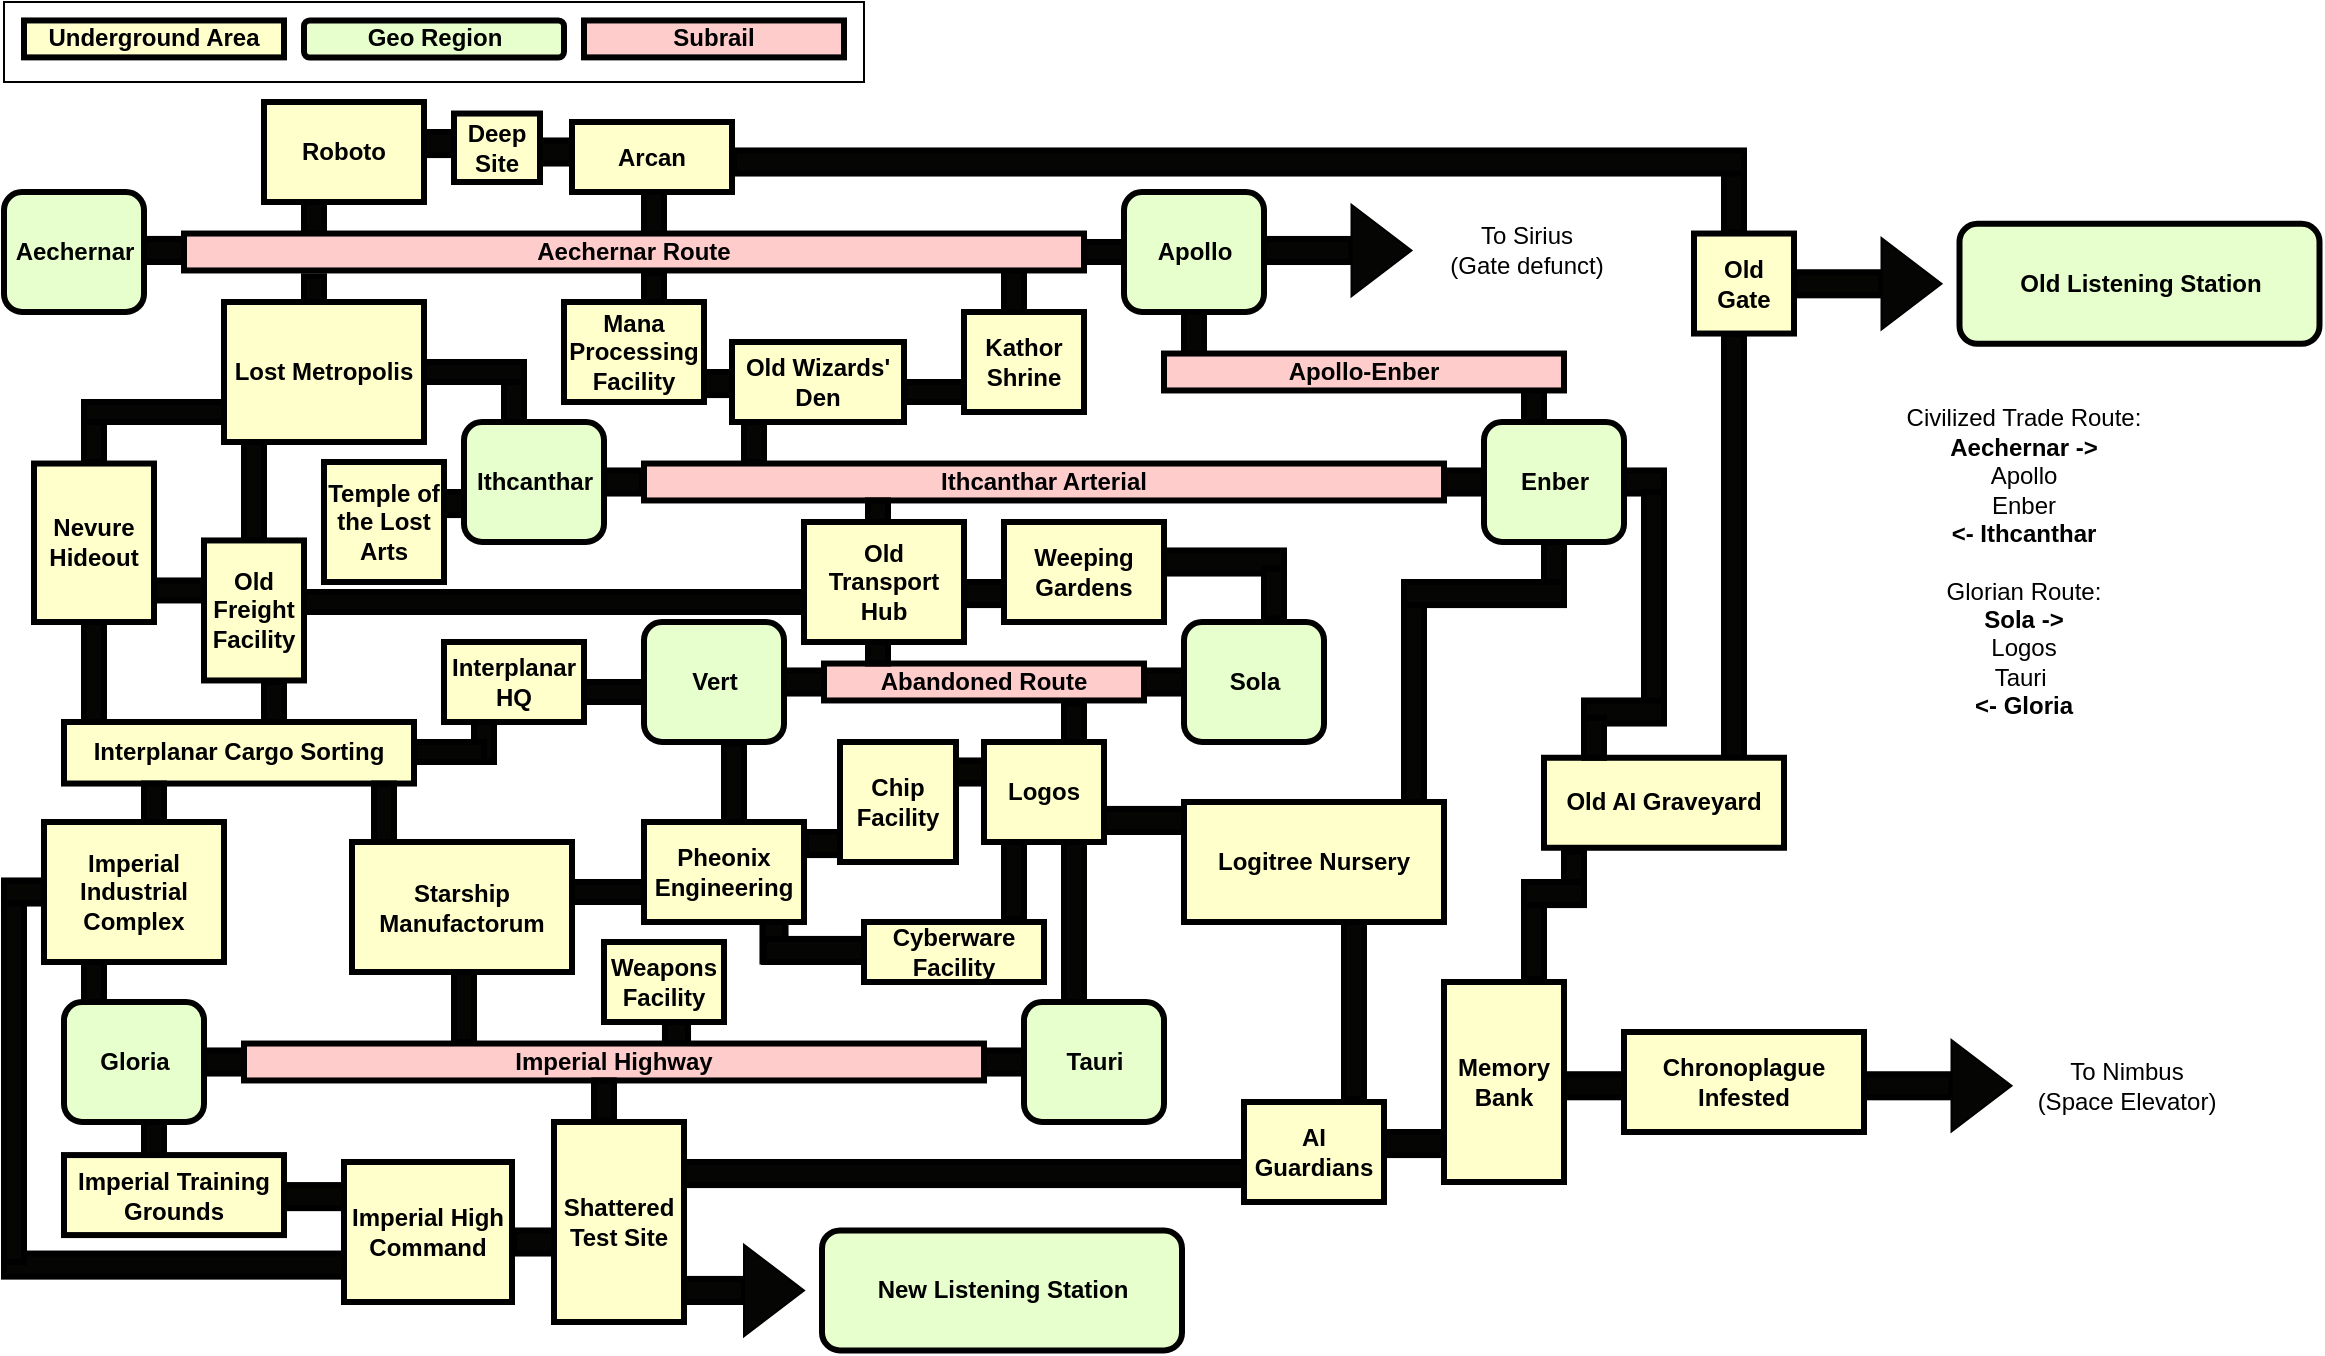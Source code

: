 <mxfile version="15.3.3" type="github" pages="3">
  <diagram name="Whole Map" id="c7558073-3199-34d8-9f00-42111426c3f3">
    <mxGraphModel dx="1796" dy="656" grid="1" gridSize="10" guides="1" tooltips="1" connect="1" arrows="1" fold="1" page="1" pageScale="1" pageWidth="826" pageHeight="1169" background="none" math="0" shadow="0">
      <root>
        <mxCell id="0" />
        <mxCell id="1" parent="0" />
        <mxCell id="i3sJD5P4p5NzvENN9ZNv-3" value="" style="whiteSpace=wrap;align=center;verticalAlign=middle;fontStyle=1;strokeWidth=3;fillColor=#050504;" vertex="1" parent="1">
          <mxGeometry x="236" y="265" width="19" height="11.54" as="geometry" />
        </mxCell>
        <mxCell id="PadTIyMqERsMDA0XlbBG-172" value="" style="whiteSpace=wrap;align=center;verticalAlign=middle;fontStyle=1;strokeWidth=3;fillColor=#050504;" vertex="1" parent="1">
          <mxGeometry x="150" y="360" width="10" height="20" as="geometry" />
        </mxCell>
        <mxCell id="PadTIyMqERsMDA0XlbBG-267" value="" style="whiteSpace=wrap;align=center;verticalAlign=middle;fontStyle=1;strokeWidth=3;fillColor=#050504;" vertex="1" parent="1">
          <mxGeometry x="90" y="579.23" width="10" height="20" as="geometry" />
        </mxCell>
        <mxCell id="PadTIyMqERsMDA0XlbBG-156" value="" style="whiteSpace=wrap;align=center;verticalAlign=middle;fontStyle=1;strokeWidth=3;fillColor=#050504;" vertex="1" parent="1">
          <mxGeometry x="340" y="155.67" width="10" height="15.77" as="geometry" />
        </mxCell>
        <mxCell id="PadTIyMqERsMDA0XlbBG-259" value="" style="whiteSpace=wrap;align=center;verticalAlign=middle;fontStyle=1;strokeWidth=3;fillColor=#050504;" vertex="1" parent="1">
          <mxGeometry x="264" y="89.23" width="40" height="11.54" as="geometry" />
        </mxCell>
        <mxCell id="PadTIyMqERsMDA0XlbBG-251" value="" style="whiteSpace=wrap;align=center;verticalAlign=middle;fontStyle=1;strokeWidth=3;fillColor=#050504;" vertex="1" parent="1">
          <mxGeometry x="230" y="85.0" width="19" height="11.54" as="geometry" />
        </mxCell>
        <mxCell id="PadTIyMqERsMDA0XlbBG-245" value="" style="whiteSpace=wrap;align=center;verticalAlign=middle;fontStyle=1;strokeWidth=3;fillColor=#050504;" vertex="1" parent="1">
          <mxGeometry x="880" y="185.77" width="10" height="214.23" as="geometry" />
        </mxCell>
        <mxCell id="PadTIyMqERsMDA0XlbBG-215" value="" style="whiteSpace=wrap;align=center;verticalAlign=middle;fontStyle=1;strokeWidth=3;fillColor=#050504;rotation=90;" vertex="1" parent="1">
          <mxGeometry x="346.25" y="528.46" width="20" height="11.54" as="geometry" />
        </mxCell>
        <mxCell id="PadTIyMqERsMDA0XlbBG-205" value="" style="whiteSpace=wrap;align=center;verticalAlign=middle;fontStyle=1;strokeWidth=3;fillColor=#050504;" vertex="1" parent="1">
          <mxGeometry x="550" y="370.77" width="10" height="20" as="geometry" />
        </mxCell>
        <mxCell id="PadTIyMqERsMDA0XlbBG-204" value="" style="whiteSpace=wrap;align=center;verticalAlign=middle;fontStyle=1;strokeWidth=3;fillColor=#050504;" vertex="1" parent="1">
          <mxGeometry x="369" y="205.0" width="19" height="11.54" as="geometry" />
        </mxCell>
        <mxCell id="PadTIyMqERsMDA0XlbBG-190" value="" style="whiteSpace=wrap;align=center;verticalAlign=middle;fontStyle=1;strokeWidth=3;fillColor=#050504;" vertex="1" parent="1">
          <mxGeometry x="340" y="600" width="320" height="11.54" as="geometry" />
        </mxCell>
        <mxCell id="PadTIyMqERsMDA0XlbBG-186" value="" style="whiteSpace=wrap;align=center;verticalAlign=middle;fontStyle=1;strokeWidth=3;fillColor=#050504;rotation=90;" vertex="1" parent="1">
          <mxGeometry x="395" y="484" width="20" height="11.54" as="geometry" />
        </mxCell>
        <mxCell id="PadTIyMqERsMDA0XlbBG-184" value="" style="whiteSpace=wrap;align=center;verticalAlign=middle;fontStyle=1;strokeWidth=3;fillColor=#050504;" vertex="1" parent="1">
          <mxGeometry x="421" y="435.0" width="20" height="11.54" as="geometry" />
        </mxCell>
        <mxCell id="PadTIyMqERsMDA0XlbBG-183" value="" style="whiteSpace=wrap;align=center;verticalAlign=middle;fontStyle=1;strokeWidth=3;fillColor=#050504;" vertex="1" parent="1">
          <mxGeometry x="300" y="460" width="69" height="10" as="geometry" />
        </mxCell>
        <mxCell id="PadTIyMqERsMDA0XlbBG-160" value="" style="whiteSpace=wrap;align=center;verticalAlign=middle;fontStyle=1;strokeWidth=3;fillColor=#050504;" vertex="1" parent="1">
          <mxGeometry x="520" y="154.23" width="10" height="25.77" as="geometry" />
        </mxCell>
        <mxCell id="PadTIyMqERsMDA0XlbBG-154" value="" style="whiteSpace=wrap;align=center;verticalAlign=middle;fontStyle=1;strokeWidth=3;fillColor=#050504;" vertex="1" parent="1">
          <mxGeometry x="60" y="220" width="70" height="10" as="geometry" />
        </mxCell>
        <mxCell id="PadTIyMqERsMDA0XlbBG-153" value="" style="whiteSpace=wrap;align=center;verticalAlign=middle;fontStyle=1;strokeWidth=3;fillColor=#050504;" vertex="1" parent="1">
          <mxGeometry x="90" y="138.46" width="20" height="11.54" as="geometry" />
        </mxCell>
        <mxCell id="PadTIyMqERsMDA0XlbBG-152" value="" style="whiteSpace=wrap;align=center;verticalAlign=middle;fontStyle=1;strokeWidth=3;fillColor=#050504;" vertex="1" parent="1">
          <mxGeometry x="340" y="112.69" width="10" height="25.77" as="geometry" />
        </mxCell>
        <mxCell id="PadTIyMqERsMDA0XlbBG-151" value="" style="whiteSpace=wrap;align=center;verticalAlign=middle;fontStyle=1;strokeWidth=3;fillColor=#050504;" vertex="1" parent="1">
          <mxGeometry x="170" y="120" width="10" height="15.77" as="geometry" />
        </mxCell>
        <mxCell id="PadTIyMqERsMDA0XlbBG-103" value="" style="group" vertex="1" connectable="0" parent="1">
          <mxGeometry x="20" y="20" width="430" height="40" as="geometry" />
        </mxCell>
        <mxCell id="PadTIyMqERsMDA0XlbBG-102" value="" style="rounded=0;whiteSpace=wrap;html=1;hachureGap=4;pointerEvents=0;strokeColor=default;" vertex="1" parent="PadTIyMqERsMDA0XlbBG-103">
          <mxGeometry width="430" height="40" as="geometry" />
        </mxCell>
        <mxCell id="PadTIyMqERsMDA0XlbBG-96" value="Underground Area" style="whiteSpace=wrap;align=center;verticalAlign=middle;fontStyle=1;strokeWidth=3;fillColor=#FFFFCC" vertex="1" parent="PadTIyMqERsMDA0XlbBG-103">
          <mxGeometry x="10" y="9.231" width="130" height="18.462" as="geometry" />
        </mxCell>
        <mxCell id="PadTIyMqERsMDA0XlbBG-97" value="Subrail" style="whiteSpace=wrap;align=center;verticalAlign=middle;size=0.231;fontStyle=1;strokeWidth=3;fillColor=#FFCCCC;strokeColor=default;" vertex="1" parent="PadTIyMqERsMDA0XlbBG-103">
          <mxGeometry x="290" y="9.231" width="130" height="18.462" as="geometry" />
        </mxCell>
        <mxCell id="PadTIyMqERsMDA0XlbBG-98" value="Geo Region" style="verticalAlign=middle;align=center;fontSize=12;fontFamily=Helvetica;html=1;rounded=1;fontStyle=1;strokeWidth=3;fillColor=#E6FFCC" vertex="1" parent="PadTIyMqERsMDA0XlbBG-103">
          <mxGeometry x="150" y="9.231" width="130" height="18.462" as="geometry" />
        </mxCell>
        <mxCell id="PadTIyMqERsMDA0XlbBG-104" value="Aechernar Route" style="whiteSpace=wrap;align=center;verticalAlign=middle;size=0.231;fontStyle=1;strokeWidth=3;fillColor=#FFCCCC;strokeColor=default;" vertex="1" parent="1">
          <mxGeometry x="110" y="135.77" width="450" height="18.46" as="geometry" />
        </mxCell>
        <mxCell id="PadTIyMqERsMDA0XlbBG-115" value="Aechernar" style="verticalAlign=middle;align=center;fontSize=12;fontFamily=Helvetica;html=1;rounded=1;fontStyle=1;strokeWidth=3;fillColor=#E6FFCC" vertex="1" parent="1">
          <mxGeometry x="20" y="115" width="70" height="60" as="geometry" />
        </mxCell>
        <mxCell id="PadTIyMqERsMDA0XlbBG-117" value="Roboto" style="whiteSpace=wrap;align=center;verticalAlign=middle;fontStyle=1;strokeWidth=3;fillColor=#FFFFCC" vertex="1" parent="1">
          <mxGeometry x="150" y="70" width="80" height="50" as="geometry" />
        </mxCell>
        <mxCell id="PadTIyMqERsMDA0XlbBG-118" value="Ithcanthar Arterial" style="whiteSpace=wrap;align=center;verticalAlign=middle;size=0.231;fontStyle=1;strokeWidth=3;fillColor=#FFCCCC;strokeColor=default;" vertex="1" parent="1">
          <mxGeometry x="340" y="250.77" width="400" height="18.46" as="geometry" />
        </mxCell>
        <mxCell id="PadTIyMqERsMDA0XlbBG-119" value="Imperial Highway" style="whiteSpace=wrap;align=center;verticalAlign=middle;size=0.231;fontStyle=1;strokeWidth=3;fillColor=#FFCCCC;strokeColor=default;" vertex="1" parent="1">
          <mxGeometry x="140" y="540.77" width="370" height="18.46" as="geometry" />
        </mxCell>
        <mxCell id="PadTIyMqERsMDA0XlbBG-120" value="Abandoned Route" style="whiteSpace=wrap;align=center;verticalAlign=middle;size=0.231;fontStyle=1;strokeWidth=3;fillColor=#FFCCCC;strokeColor=default;" vertex="1" parent="1">
          <mxGeometry x="430" y="350.77" width="160" height="18.46" as="geometry" />
        </mxCell>
        <mxCell id="PadTIyMqERsMDA0XlbBG-121" value="Ithcanthar" style="verticalAlign=middle;align=center;fontSize=12;fontFamily=Helvetica;html=1;rounded=1;fontStyle=1;strokeWidth=3;fillColor=#E6FFCC" vertex="1" parent="1">
          <mxGeometry x="250" y="230" width="70" height="60" as="geometry" />
        </mxCell>
        <mxCell id="PadTIyMqERsMDA0XlbBG-122" value="Apollo" style="verticalAlign=middle;align=center;fontSize=12;fontFamily=Helvetica;html=1;rounded=1;fontStyle=1;strokeWidth=3;fillColor=#E6FFCC" vertex="1" parent="1">
          <mxGeometry x="580" y="115" width="70" height="60" as="geometry" />
        </mxCell>
        <mxCell id="PadTIyMqERsMDA0XlbBG-123" value="Enber" style="verticalAlign=middle;align=center;fontSize=12;fontFamily=Helvetica;html=1;rounded=1;fontStyle=1;strokeWidth=3;fillColor=#E6FFCC" vertex="1" parent="1">
          <mxGeometry x="760" y="230" width="70" height="60" as="geometry" />
        </mxCell>
        <mxCell id="PadTIyMqERsMDA0XlbBG-124" value="Sola" style="verticalAlign=middle;align=center;fontSize=12;fontFamily=Helvetica;html=1;rounded=1;fontStyle=1;strokeWidth=3;fillColor=#E6FFCC" vertex="1" parent="1">
          <mxGeometry x="610" y="330" width="70" height="60" as="geometry" />
        </mxCell>
        <mxCell id="PadTIyMqERsMDA0XlbBG-125" value="Vert" style="verticalAlign=middle;align=center;fontSize=12;fontFamily=Helvetica;html=1;rounded=1;fontStyle=1;strokeWidth=3;fillColor=#E6FFCC" vertex="1" parent="1">
          <mxGeometry x="340" y="330" width="70" height="60" as="geometry" />
        </mxCell>
        <mxCell id="PadTIyMqERsMDA0XlbBG-126" value="Tauri" style="verticalAlign=middle;align=center;fontSize=12;fontFamily=Helvetica;html=1;rounded=1;fontStyle=1;strokeWidth=3;fillColor=#E6FFCC" vertex="1" parent="1">
          <mxGeometry x="530" y="520" width="70" height="60" as="geometry" />
        </mxCell>
        <mxCell id="PadTIyMqERsMDA0XlbBG-127" value="Gloria" style="verticalAlign=middle;align=center;fontSize=12;fontFamily=Helvetica;html=1;rounded=1;fontStyle=1;strokeWidth=3;fillColor=#E6FFCC" vertex="1" parent="1">
          <mxGeometry x="50" y="520" width="70" height="60" as="geometry" />
        </mxCell>
        <mxCell id="PadTIyMqERsMDA0XlbBG-128" value="Lost Metropolis" style="whiteSpace=wrap;align=center;verticalAlign=middle;fontStyle=1;strokeWidth=3;fillColor=#FFFFCC" vertex="1" parent="1">
          <mxGeometry x="130" y="170" width="100" height="70" as="geometry" />
        </mxCell>
        <mxCell id="PadTIyMqERsMDA0XlbBG-130" value="Interplanar Cargo Sorting" style="whiteSpace=wrap;align=center;verticalAlign=middle;fontStyle=1;strokeWidth=3;fillColor=#FFFFCC" vertex="1" parent="1">
          <mxGeometry x="50" y="380" width="175" height="30.77" as="geometry" />
        </mxCell>
        <mxCell id="PadTIyMqERsMDA0XlbBG-131" value="Imperial Industrial Complex" style="whiteSpace=wrap;align=center;verticalAlign=middle;fontStyle=1;strokeWidth=3;fillColor=#FFFFCC" vertex="1" parent="1">
          <mxGeometry x="40" y="430" width="90" height="70" as="geometry" />
        </mxCell>
        <mxCell id="PadTIyMqERsMDA0XlbBG-132" value="Interplanar HQ" style="whiteSpace=wrap;align=center;verticalAlign=middle;fontStyle=1;strokeWidth=3;fillColor=#FFFFCC" vertex="1" parent="1">
          <mxGeometry x="240" y="340" width="70" height="40" as="geometry" />
        </mxCell>
        <mxCell id="PadTIyMqERsMDA0XlbBG-134" value="Mana Processing&#xa;Facility" style="whiteSpace=wrap;align=center;verticalAlign=middle;fontStyle=1;strokeWidth=3;fillColor=#FFFFCC" vertex="1" parent="1">
          <mxGeometry x="300" y="170" width="70" height="50" as="geometry" />
        </mxCell>
        <mxCell id="PadTIyMqERsMDA0XlbBG-135" value="Old Wizards&#39; Den" style="whiteSpace=wrap;align=center;verticalAlign=middle;fontStyle=1;strokeWidth=3;fillColor=#FFFFCC" vertex="1" parent="1">
          <mxGeometry x="384" y="190" width="86" height="40" as="geometry" />
        </mxCell>
        <mxCell id="PadTIyMqERsMDA0XlbBG-136" value="Kathor Shrine" style="whiteSpace=wrap;align=center;verticalAlign=middle;fontStyle=1;strokeWidth=3;fillColor=#FFFFCC" vertex="1" parent="1">
          <mxGeometry x="500" y="175" width="60" height="50" as="geometry" />
        </mxCell>
        <mxCell id="PadTIyMqERsMDA0XlbBG-137" value="Arcan" style="whiteSpace=wrap;align=center;verticalAlign=middle;fontStyle=1;strokeWidth=3;fillColor=#FFFFCC" vertex="1" parent="1">
          <mxGeometry x="304" y="80" width="80" height="35" as="geometry" />
        </mxCell>
        <mxCell id="PadTIyMqERsMDA0XlbBG-139" value="Logitree Nursery" style="whiteSpace=wrap;align=center;verticalAlign=middle;fontStyle=1;strokeWidth=3;fillColor=#FFFFCC" vertex="1" parent="1">
          <mxGeometry x="610" y="420" width="130" height="60" as="geometry" />
        </mxCell>
        <mxCell id="PadTIyMqERsMDA0XlbBG-141" value="Pheonix Engineering" style="whiteSpace=wrap;align=center;verticalAlign=middle;fontStyle=1;strokeWidth=3;fillColor=#FFFFCC" vertex="1" parent="1">
          <mxGeometry x="340" y="430" width="80" height="50" as="geometry" />
        </mxCell>
        <mxCell id="PadTIyMqERsMDA0XlbBG-142" value="Cyberware Facility" style="whiteSpace=wrap;align=center;verticalAlign=middle;fontStyle=1;strokeWidth=3;fillColor=#FFFFCC" vertex="1" parent="1">
          <mxGeometry x="450" y="480" width="90" height="30" as="geometry" />
        </mxCell>
        <mxCell id="PadTIyMqERsMDA0XlbBG-143" value="Starship Manufactorum" style="whiteSpace=wrap;align=center;verticalAlign=middle;fontStyle=1;strokeWidth=3;fillColor=#FFFFCC" vertex="1" parent="1">
          <mxGeometry x="194" y="440" width="110" height="65" as="geometry" />
        </mxCell>
        <mxCell id="PadTIyMqERsMDA0XlbBG-146" value="AI Guardians" style="whiteSpace=wrap;align=center;verticalAlign=middle;fontStyle=1;strokeWidth=3;fillColor=#FFFFCC" vertex="1" parent="1">
          <mxGeometry x="640" y="570" width="70" height="50" as="geometry" />
        </mxCell>
        <mxCell id="PadTIyMqERsMDA0XlbBG-155" value="" style="whiteSpace=wrap;align=center;verticalAlign=middle;fontStyle=1;strokeWidth=3;fillColor=#050504;" vertex="1" parent="1">
          <mxGeometry x="560" y="140" width="20" height="10" as="geometry" />
        </mxCell>
        <mxCell id="PadTIyMqERsMDA0XlbBG-158" value="" style="whiteSpace=wrap;align=center;verticalAlign=middle;fontStyle=1;strokeWidth=3;fillColor=#050504;" vertex="1" parent="1">
          <mxGeometry x="390" y="230" width="10" height="20" as="geometry" />
        </mxCell>
        <mxCell id="PadTIyMqERsMDA0XlbBG-159" value="" style="whiteSpace=wrap;align=center;verticalAlign=middle;fontStyle=1;strokeWidth=3;fillColor=#050504;" vertex="1" parent="1">
          <mxGeometry x="470" y="210" width="30" height="10" as="geometry" />
        </mxCell>
        <mxCell id="PadTIyMqERsMDA0XlbBG-161" value="" style="whiteSpace=wrap;align=center;verticalAlign=middle;fontStyle=1;strokeWidth=3;fillColor=#050504;" vertex="1" parent="1">
          <mxGeometry x="320" y="254.23" width="19" height="11.54" as="geometry" />
        </mxCell>
        <mxCell id="PadTIyMqERsMDA0XlbBG-162" value="" style="whiteSpace=wrap;align=center;verticalAlign=middle;fontStyle=1;strokeWidth=3;fillColor=#050504;" vertex="1" parent="1">
          <mxGeometry x="580" y="294.23" width="80" height="11.54" as="geometry" />
        </mxCell>
        <mxCell id="PadTIyMqERsMDA0XlbBG-163" value="" style="whiteSpace=wrap;align=center;verticalAlign=middle;fontStyle=1;strokeWidth=3;fillColor=#050504;" vertex="1" parent="1">
          <mxGeometry x="740" y="254.23" width="20" height="11.54" as="geometry" />
        </mxCell>
        <mxCell id="PadTIyMqERsMDA0XlbBG-164" value="" style="whiteSpace=wrap;align=center;verticalAlign=middle;fontStyle=1;strokeWidth=3;fillColor=#050504;" vertex="1" parent="1">
          <mxGeometry x="410" y="354.23" width="20" height="11.54" as="geometry" />
        </mxCell>
        <mxCell id="PadTIyMqERsMDA0XlbBG-165" value="" style="whiteSpace=wrap;align=center;verticalAlign=middle;fontStyle=1;strokeWidth=3;fillColor=#050504;" vertex="1" parent="1">
          <mxGeometry x="510" y="544.23" width="20" height="11.54" as="geometry" />
        </mxCell>
        <mxCell id="PadTIyMqERsMDA0XlbBG-166" value="" style="whiteSpace=wrap;align=center;verticalAlign=middle;fontStyle=1;strokeWidth=3;fillColor=#050504;" vertex="1" parent="1">
          <mxGeometry x="120" y="544.23" width="20" height="11.54" as="geometry" />
        </mxCell>
        <mxCell id="PadTIyMqERsMDA0XlbBG-167" value="" style="whiteSpace=wrap;align=center;verticalAlign=middle;fontStyle=1;strokeWidth=3;fillColor=#050504;" vertex="1" parent="1">
          <mxGeometry x="60" y="230" width="10" height="20" as="geometry" />
        </mxCell>
        <mxCell id="PadTIyMqERsMDA0XlbBG-168" value="" style="whiteSpace=wrap;align=center;verticalAlign=middle;fontStyle=1;strokeWidth=3;fillColor=#050504;" vertex="1" parent="1">
          <mxGeometry x="140" y="240" width="10" height="70" as="geometry" />
        </mxCell>
        <mxCell id="PadTIyMqERsMDA0XlbBG-169" value="" style="whiteSpace=wrap;align=center;verticalAlign=middle;fontStyle=1;strokeWidth=3;fillColor=#050504;" vertex="1" parent="1">
          <mxGeometry x="230" y="200" width="50" height="10" as="geometry" />
        </mxCell>
        <mxCell id="PadTIyMqERsMDA0XlbBG-170" value="" style="whiteSpace=wrap;align=center;verticalAlign=middle;fontStyle=1;strokeWidth=3;fillColor=#050504;" vertex="1" parent="1">
          <mxGeometry x="170" y="157.12" width="10" height="12.88" as="geometry" />
        </mxCell>
        <mxCell id="PadTIyMqERsMDA0XlbBG-171" value="" style="whiteSpace=wrap;align=center;verticalAlign=middle;fontStyle=1;strokeWidth=3;fillColor=#050504;" vertex="1" parent="1">
          <mxGeometry x="270" y="210" width="10" height="20" as="geometry" />
        </mxCell>
        <mxCell id="PadTIyMqERsMDA0XlbBG-173" value="" style="whiteSpace=wrap;align=center;verticalAlign=middle;fontStyle=1;strokeWidth=3;fillColor=#050504;" vertex="1" parent="1">
          <mxGeometry x="310" y="360" width="30" height="10" as="geometry" />
        </mxCell>
        <mxCell id="PadTIyMqERsMDA0XlbBG-174" value="" style="whiteSpace=wrap;align=center;verticalAlign=middle;fontStyle=1;strokeWidth=3;fillColor=#050504;" vertex="1" parent="1">
          <mxGeometry x="255" y="380" width="10" height="20" as="geometry" />
        </mxCell>
        <mxCell id="PadTIyMqERsMDA0XlbBG-175" value="" style="whiteSpace=wrap;align=center;verticalAlign=middle;fontStyle=1;strokeWidth=3;fillColor=#050504;" vertex="1" parent="1">
          <mxGeometry x="225" y="390" width="35" height="10" as="geometry" />
        </mxCell>
        <mxCell id="PadTIyMqERsMDA0XlbBG-176" value="" style="whiteSpace=wrap;align=center;verticalAlign=middle;fontStyle=1;strokeWidth=3;fillColor=#050504;" vertex="1" parent="1">
          <mxGeometry x="60" y="330" width="10" height="50" as="geometry" />
        </mxCell>
        <mxCell id="PadTIyMqERsMDA0XlbBG-177" value="" style="whiteSpace=wrap;align=center;verticalAlign=middle;fontStyle=1;strokeWidth=3;fillColor=#050504;" vertex="1" parent="1">
          <mxGeometry x="90" y="410.77" width="10" height="19.23" as="geometry" />
        </mxCell>
        <mxCell id="PadTIyMqERsMDA0XlbBG-178" value="" style="whiteSpace=wrap;align=center;verticalAlign=middle;fontStyle=1;strokeWidth=3;fillColor=#050504;" vertex="1" parent="1">
          <mxGeometry x="60" y="500" width="10" height="20" as="geometry" />
        </mxCell>
        <mxCell id="PadTIyMqERsMDA0XlbBG-179" value="" style="whiteSpace=wrap;align=center;verticalAlign=middle;fontStyle=1;strokeWidth=3;fillColor=#050504;" vertex="1" parent="1">
          <mxGeometry x="205" y="410.77" width="10" height="29.23" as="geometry" />
        </mxCell>
        <mxCell id="PadTIyMqERsMDA0XlbBG-180" value="" style="whiteSpace=wrap;align=center;verticalAlign=middle;fontStyle=1;strokeWidth=3;fillColor=#050504;" vertex="1" parent="1">
          <mxGeometry x="245" y="505" width="10" height="35" as="geometry" />
        </mxCell>
        <mxCell id="PadTIyMqERsMDA0XlbBG-181" value="" style="whiteSpace=wrap;align=center;verticalAlign=middle;fontStyle=1;strokeWidth=3;fillColor=#050504;" vertex="1" parent="1">
          <mxGeometry x="315" y="559.23" width="10" height="20" as="geometry" />
        </mxCell>
        <mxCell id="PadTIyMqERsMDA0XlbBG-182" value="" style="whiteSpace=wrap;align=center;verticalAlign=middle;fontStyle=1;strokeWidth=3;fillColor=#050504;" vertex="1" parent="1">
          <mxGeometry x="380" y="390.77" width="10" height="39.23" as="geometry" />
        </mxCell>
        <mxCell id="PadTIyMqERsMDA0XlbBG-185" value="" style="whiteSpace=wrap;align=center;verticalAlign=middle;fontStyle=1;strokeWidth=3;fillColor=#050504;" vertex="1" parent="1">
          <mxGeometry x="400" y="488.46" width="50" height="11.54" as="geometry" />
        </mxCell>
        <mxCell id="PadTIyMqERsMDA0XlbBG-187" value="" style="whiteSpace=wrap;align=center;verticalAlign=middle;fontStyle=1;strokeWidth=3;fillColor=#050504;" vertex="1" parent="1">
          <mxGeometry x="570" y="423.46" width="40" height="11.54" as="geometry" />
        </mxCell>
        <mxCell id="PadTIyMqERsMDA0XlbBG-189" value="" style="whiteSpace=wrap;align=center;verticalAlign=middle;fontStyle=1;strokeWidth=3;fillColor=#050504;" vertex="1" parent="1">
          <mxGeometry x="275" y="634.23" width="20" height="11.54" as="geometry" />
        </mxCell>
        <mxCell id="PadTIyMqERsMDA0XlbBG-191" value="" style="whiteSpace=wrap;align=center;verticalAlign=middle;fontStyle=1;strokeWidth=3;fillColor=#050504;" vertex="1" parent="1">
          <mxGeometry x="550" y="440" width="10" height="80" as="geometry" />
        </mxCell>
        <mxCell id="PadTIyMqERsMDA0XlbBG-192" value="" style="whiteSpace=wrap;align=center;verticalAlign=middle;fontStyle=1;strokeWidth=3;fillColor=#050504;" vertex="1" parent="1">
          <mxGeometry x="690" y="480" width="10" height="88.46" as="geometry" />
        </mxCell>
        <mxCell id="PadTIyMqERsMDA0XlbBG-193" value="" style="whiteSpace=wrap;align=center;verticalAlign=middle;fontStyle=1;strokeWidth=3;fillColor=#050504;" vertex="1" parent="1">
          <mxGeometry x="720" y="310" width="10" height="110" as="geometry" />
        </mxCell>
        <mxCell id="PadTIyMqERsMDA0XlbBG-194" value="" style="whiteSpace=wrap;align=center;verticalAlign=middle;fontStyle=1;strokeWidth=3;fillColor=#050504;" vertex="1" parent="1">
          <mxGeometry x="720" y="310" width="80" height="11.54" as="geometry" />
        </mxCell>
        <mxCell id="PadTIyMqERsMDA0XlbBG-195" value="" style="whiteSpace=wrap;align=center;verticalAlign=middle;fontStyle=1;strokeWidth=3;fillColor=#050504;" vertex="1" parent="1">
          <mxGeometry x="452" y="269.23" width="10" height="20" as="geometry" />
        </mxCell>
        <mxCell id="PadTIyMqERsMDA0XlbBG-196" value="" style="whiteSpace=wrap;align=center;verticalAlign=middle;fontStyle=1;strokeWidth=3;fillColor=#050504;" vertex="1" parent="1">
          <mxGeometry x="452" y="330.77" width="10" height="20" as="geometry" />
        </mxCell>
        <mxCell id="PadTIyMqERsMDA0XlbBG-197" value="" style="whiteSpace=wrap;align=center;verticalAlign=middle;fontStyle=1;strokeWidth=3;fillColor=#050504;" vertex="1" parent="1">
          <mxGeometry x="790" y="290" width="10" height="20" as="geometry" />
        </mxCell>
        <mxCell id="PadTIyMqERsMDA0XlbBG-198" value="" style="whiteSpace=wrap;align=center;verticalAlign=middle;fontStyle=1;strokeWidth=3;fillColor=#050504;" vertex="1" parent="1">
          <mxGeometry x="610" y="175" width="10" height="25" as="geometry" />
        </mxCell>
        <mxCell id="PadTIyMqERsMDA0XlbBG-199" value="" style="whiteSpace=wrap;align=center;verticalAlign=middle;fontStyle=1;strokeWidth=3;fillColor=#050504;" vertex="1" parent="1">
          <mxGeometry x="780" y="210" width="10" height="20" as="geometry" />
        </mxCell>
        <mxCell id="PadTIyMqERsMDA0XlbBG-200" value="" style="whiteSpace=wrap;align=center;verticalAlign=middle;fontStyle=1;strokeWidth=3;fillColor=#050504;" vertex="1" parent="1">
          <mxGeometry x="610" y="198.46" width="180" height="11.54" as="geometry" />
        </mxCell>
        <mxCell id="PadTIyMqERsMDA0XlbBG-201" value="" style="whiteSpace=wrap;align=center;verticalAlign=middle;fontStyle=1;strokeWidth=3;fillColor=#050504;" vertex="1" parent="1">
          <mxGeometry x="20" y="645.77" width="204" height="11.54" as="geometry" />
        </mxCell>
        <mxCell id="PadTIyMqERsMDA0XlbBG-202" value="" style="whiteSpace=wrap;align=center;verticalAlign=middle;fontStyle=1;strokeWidth=3;fillColor=#050504;" vertex="1" parent="1">
          <mxGeometry x="20" y="460" width="10" height="190" as="geometry" />
        </mxCell>
        <mxCell id="PadTIyMqERsMDA0XlbBG-203" value="" style="whiteSpace=wrap;align=center;verticalAlign=middle;fontStyle=1;strokeWidth=3;fillColor=#050504;" vertex="1" parent="1">
          <mxGeometry x="20" y="459.23" width="20" height="11.54" as="geometry" />
        </mxCell>
        <mxCell id="PadTIyMqERsMDA0XlbBG-206" value="" style="whiteSpace=wrap;align=center;verticalAlign=middle;fontStyle=1;strokeWidth=3;fillColor=#050504;" vertex="1" parent="1">
          <mxGeometry x="472" y="399.23" width="48" height="11.54" as="geometry" />
        </mxCell>
        <mxCell id="PadTIyMqERsMDA0XlbBG-209" value="" style="whiteSpace=wrap;align=center;verticalAlign=middle;fontStyle=1;strokeWidth=3;fillColor=#050504;" vertex="1" parent="1">
          <mxGeometry x="170" y="315" width="258" height="10" as="geometry" />
        </mxCell>
        <mxCell id="PadTIyMqERsMDA0XlbBG-210" value="Weeping Gardens" style="whiteSpace=wrap;align=center;verticalAlign=middle;fontStyle=1;strokeWidth=3;fillColor=#FFFFCC" vertex="1" parent="1">
          <mxGeometry x="520" y="280" width="80" height="50" as="geometry" />
        </mxCell>
        <mxCell id="PadTIyMqERsMDA0XlbBG-211" value="" style="whiteSpace=wrap;align=center;verticalAlign=middle;fontStyle=1;strokeWidth=3;fillColor=#050504;" vertex="1" parent="1">
          <mxGeometry x="590" y="354.23" width="20" height="11.54" as="geometry" />
        </mxCell>
        <mxCell id="PadTIyMqERsMDA0XlbBG-212" value="" style="whiteSpace=wrap;align=center;verticalAlign=middle;fontStyle=1;strokeWidth=3;fillColor=#050504;" vertex="1" parent="1">
          <mxGeometry x="480" y="310" width="40" height="11.54" as="geometry" />
        </mxCell>
        <mxCell id="PadTIyMqERsMDA0XlbBG-213" value="" style="whiteSpace=wrap;align=center;verticalAlign=middle;fontStyle=1;strokeWidth=3;fillColor=#050504;" vertex="1" parent="1">
          <mxGeometry x="650" y="303.27" width="10" height="25" as="geometry" />
        </mxCell>
        <mxCell id="PadTIyMqERsMDA0XlbBG-214" value="Weapons Facility" style="whiteSpace=wrap;align=center;verticalAlign=middle;fontStyle=1;strokeWidth=3;fillColor=#FFFFCC" vertex="1" parent="1">
          <mxGeometry x="320" y="490" width="60" height="40" as="geometry" />
        </mxCell>
        <mxCell id="PadTIyMqERsMDA0XlbBG-222" value="" style="group" vertex="1" connectable="0" parent="1">
          <mxGeometry x="346.25" y="641.34" width="262.75" height="52.89" as="geometry" />
        </mxCell>
        <mxCell id="PadTIyMqERsMDA0XlbBG-217" value="" style="whiteSpace=wrap;align=center;verticalAlign=middle;fontStyle=1;strokeWidth=3;fillColor=#050504;" vertex="1" parent="PadTIyMqERsMDA0XlbBG-222">
          <mxGeometry y="17.12" width="43.75" height="11.54" as="geometry" />
        </mxCell>
        <mxCell id="PadTIyMqERsMDA0XlbBG-218" value="" style="triangle;whiteSpace=wrap;html=1;hachureGap=4;pointerEvents=0;strokeColor=default;fillColor=#050504;" vertex="1" parent="PadTIyMqERsMDA0XlbBG-222">
          <mxGeometry x="43.75" width="30" height="45.77" as="geometry" />
        </mxCell>
        <mxCell id="PadTIyMqERsMDA0XlbBG-219" value="To &lt;br&gt;Galactic Gate" style="text;html=1;strokeColor=none;fillColor=none;align=center;verticalAlign=middle;whiteSpace=wrap;rounded=0;hachureGap=4;pointerEvents=0;" vertex="1" parent="PadTIyMqERsMDA0XlbBG-222">
          <mxGeometry x="82.75" y="12.89" width="77.25" height="20" as="geometry" />
        </mxCell>
        <mxCell id="PadTIyMqERsMDA0XlbBG-278" value="New Listening Station" style="verticalAlign=middle;align=center;fontSize=12;fontFamily=Helvetica;html=1;rounded=1;fontStyle=1;strokeWidth=3;fillColor=#E6FFCC" vertex="1" parent="PadTIyMqERsMDA0XlbBG-222">
          <mxGeometry x="82.75" y="-7.11" width="180" height="60" as="geometry" />
        </mxCell>
        <mxCell id="PadTIyMqERsMDA0XlbBG-223" value="" style="group" vertex="1" connectable="0" parent="1">
          <mxGeometry x="650" y="121.35" width="180" height="45.77" as="geometry" />
        </mxCell>
        <mxCell id="PadTIyMqERsMDA0XlbBG-224" value="" style="whiteSpace=wrap;align=center;verticalAlign=middle;fontStyle=1;strokeWidth=3;fillColor=#050504;" vertex="1" parent="PadTIyMqERsMDA0XlbBG-223">
          <mxGeometry y="17.12" width="43.75" height="11.54" as="geometry" />
        </mxCell>
        <mxCell id="PadTIyMqERsMDA0XlbBG-225" value="" style="triangle;whiteSpace=wrap;html=1;hachureGap=4;pointerEvents=0;strokeColor=default;fillColor=#050504;" vertex="1" parent="PadTIyMqERsMDA0XlbBG-223">
          <mxGeometry x="43.75" width="30" height="45.77" as="geometry" />
        </mxCell>
        <mxCell id="PadTIyMqERsMDA0XlbBG-226" value="To Sirius&lt;br&gt;(Gate defunct)" style="text;html=1;strokeColor=none;fillColor=none;align=center;verticalAlign=middle;whiteSpace=wrap;rounded=0;hachureGap=4;pointerEvents=0;" vertex="1" parent="PadTIyMqERsMDA0XlbBG-223">
          <mxGeometry x="82.75" y="12.89" width="97.25" height="20" as="geometry" />
        </mxCell>
        <mxCell id="PadTIyMqERsMDA0XlbBG-229" value="Old AI Graveyard" style="whiteSpace=wrap;align=center;verticalAlign=middle;fontStyle=1;strokeWidth=3;fillColor=#FFFFCC" vertex="1" parent="1">
          <mxGeometry x="790" y="397.88" width="120" height="45" as="geometry" />
        </mxCell>
        <mxCell id="PadTIyMqERsMDA0XlbBG-230" value="Chronoplague Infested" style="whiteSpace=wrap;align=center;verticalAlign=middle;fontStyle=1;strokeWidth=3;fillColor=#FFFFCC" vertex="1" parent="1">
          <mxGeometry x="830" y="535" width="120" height="50" as="geometry" />
        </mxCell>
        <mxCell id="PadTIyMqERsMDA0XlbBG-231" value="" style="group" vertex="1" connectable="0" parent="1">
          <mxGeometry x="950" y="539" width="180" height="45.77" as="geometry" />
        </mxCell>
        <mxCell id="PadTIyMqERsMDA0XlbBG-232" value="" style="whiteSpace=wrap;align=center;verticalAlign=middle;fontStyle=1;strokeWidth=3;fillColor=#050504;" vertex="1" parent="PadTIyMqERsMDA0XlbBG-231">
          <mxGeometry y="17.12" width="43.75" height="11.54" as="geometry" />
        </mxCell>
        <mxCell id="PadTIyMqERsMDA0XlbBG-233" value="" style="triangle;whiteSpace=wrap;html=1;hachureGap=4;pointerEvents=0;strokeColor=default;fillColor=#050504;" vertex="1" parent="PadTIyMqERsMDA0XlbBG-231">
          <mxGeometry x="43.75" width="30" height="45.77" as="geometry" />
        </mxCell>
        <mxCell id="PadTIyMqERsMDA0XlbBG-234" value="To Nimbus (Space Elevator)" style="text;html=1;strokeColor=none;fillColor=none;align=center;verticalAlign=middle;whiteSpace=wrap;rounded=0;hachureGap=4;pointerEvents=0;" vertex="1" parent="PadTIyMqERsMDA0XlbBG-231">
          <mxGeometry x="82.75" y="12.89" width="97.25" height="20" as="geometry" />
        </mxCell>
        <mxCell id="PadTIyMqERsMDA0XlbBG-235" value="" style="whiteSpace=wrap;align=center;verticalAlign=middle;fontStyle=1;strokeWidth=3;fillColor=#050504;" vertex="1" parent="1">
          <mxGeometry x="710" y="585" width="40" height="11.54" as="geometry" />
        </mxCell>
        <mxCell id="PadTIyMqERsMDA0XlbBG-236" value="" style="whiteSpace=wrap;align=center;verticalAlign=middle;fontStyle=1;strokeWidth=3;fillColor=#050504;" vertex="1" parent="1">
          <mxGeometry x="800" y="556.11" width="30" height="11.54" as="geometry" />
        </mxCell>
        <mxCell id="PadTIyMqERsMDA0XlbBG-237" value="" style="whiteSpace=wrap;align=center;verticalAlign=middle;fontStyle=1;strokeWidth=3;fillColor=#050504;" vertex="1" parent="1">
          <mxGeometry x="830" y="254.23" width="20" height="11.54" as="geometry" />
        </mxCell>
        <mxCell id="PadTIyMqERsMDA0XlbBG-238" value="" style="whiteSpace=wrap;align=center;verticalAlign=middle;fontStyle=1;strokeWidth=3;fillColor=#050504;" vertex="1" parent="1">
          <mxGeometry x="840" y="265" width="10" height="115" as="geometry" />
        </mxCell>
        <mxCell id="PadTIyMqERsMDA0XlbBG-239" value="" style="whiteSpace=wrap;align=center;verticalAlign=middle;fontStyle=1;strokeWidth=3;fillColor=#050504;" vertex="1" parent="1">
          <mxGeometry x="810" y="369.23" width="40" height="11.54" as="geometry" />
        </mxCell>
        <mxCell id="PadTIyMqERsMDA0XlbBG-240" value="" style="whiteSpace=wrap;align=center;verticalAlign=middle;fontStyle=1;strokeWidth=3;fillColor=#050504;" vertex="1" parent="1">
          <mxGeometry x="810" y="377.88" width="10" height="20" as="geometry" />
        </mxCell>
        <mxCell id="PadTIyMqERsMDA0XlbBG-241" value="" style="whiteSpace=wrap;align=center;verticalAlign=middle;fontStyle=1;strokeWidth=3;fillColor=#050504;" vertex="1" parent="1">
          <mxGeometry x="800" y="445" width="10" height="20" as="geometry" />
        </mxCell>
        <mxCell id="PadTIyMqERsMDA0XlbBG-242" value="" style="whiteSpace=wrap;align=center;verticalAlign=middle;fontStyle=1;strokeWidth=3;fillColor=#050504;" vertex="1" parent="1">
          <mxGeometry x="780" y="470" width="10" height="38.46" as="geometry" />
        </mxCell>
        <mxCell id="PadTIyMqERsMDA0XlbBG-243" value="" style="whiteSpace=wrap;align=center;verticalAlign=middle;fontStyle=1;strokeWidth=3;fillColor=#050504;" vertex="1" parent="1">
          <mxGeometry x="780" y="460" width="30" height="11.54" as="geometry" />
        </mxCell>
        <mxCell id="PadTIyMqERsMDA0XlbBG-244" value="Old Gate" style="whiteSpace=wrap;align=center;verticalAlign=middle;fontStyle=1;strokeWidth=3;fillColor=#FFFFCC" vertex="1" parent="1">
          <mxGeometry x="865" y="135.77" width="50" height="50" as="geometry" />
        </mxCell>
        <mxCell id="PadTIyMqERsMDA0XlbBG-246" value="" style="whiteSpace=wrap;align=center;verticalAlign=middle;fontStyle=1;strokeWidth=3;fillColor=#050504;" vertex="1" parent="1">
          <mxGeometry x="880" y="100" width="10" height="35" as="geometry" />
        </mxCell>
        <mxCell id="PadTIyMqERsMDA0XlbBG-247" value="" style="whiteSpace=wrap;align=center;verticalAlign=middle;fontStyle=1;strokeWidth=3;fillColor=#050504;" vertex="1" parent="1">
          <mxGeometry x="385" y="94.23" width="505" height="11.54" as="geometry" />
        </mxCell>
        <mxCell id="PadTIyMqERsMDA0XlbBG-250" value="Deep Site" style="whiteSpace=wrap;align=center;verticalAlign=middle;fontStyle=1;strokeWidth=3;fillColor=#FFFFCC" vertex="1" parent="1">
          <mxGeometry x="245" y="75.77" width="43" height="34.23" as="geometry" />
        </mxCell>
        <mxCell id="PadTIyMqERsMDA0XlbBG-260" value="" style="whiteSpace=wrap;align=center;verticalAlign=middle;fontStyle=1;strokeWidth=3;fillColor=#050504;" vertex="1" parent="1">
          <mxGeometry x="90" y="309.23" width="70" height="10" as="geometry" />
        </mxCell>
        <mxCell id="PadTIyMqERsMDA0XlbBG-133" value="Old Transport Hub" style="whiteSpace=wrap;align=center;verticalAlign=middle;fontStyle=1;strokeWidth=3;fillColor=#FFFFCC" vertex="1" parent="1">
          <mxGeometry x="420" y="280" width="80" height="60" as="geometry" />
        </mxCell>
        <mxCell id="PadTIyMqERsMDA0XlbBG-129" value="Old Freight&#xa;Facility" style="whiteSpace=wrap;align=center;verticalAlign=middle;fontStyle=1;strokeWidth=3;fillColor=#FFFFCC" vertex="1" parent="1">
          <mxGeometry x="120" y="289.23" width="50" height="70" as="geometry" />
        </mxCell>
        <mxCell id="PadTIyMqERsMDA0XlbBG-140" value="Chip Facility" style="whiteSpace=wrap;align=center;verticalAlign=middle;fontStyle=1;strokeWidth=3;fillColor=#FFFFCC" vertex="1" parent="1">
          <mxGeometry x="438" y="390" width="58" height="60" as="geometry" />
        </mxCell>
        <mxCell id="PadTIyMqERsMDA0XlbBG-266" value="Imperial Training Grounds" style="whiteSpace=wrap;align=center;verticalAlign=middle;fontStyle=1;strokeWidth=3;fillColor=#FFFFCC" vertex="1" parent="1">
          <mxGeometry x="50" y="596.54" width="110" height="40" as="geometry" />
        </mxCell>
        <mxCell id="PadTIyMqERsMDA0XlbBG-268" value="" style="whiteSpace=wrap;align=center;verticalAlign=middle;fontStyle=1;strokeWidth=3;fillColor=#050504;" vertex="1" parent="1">
          <mxGeometry x="160" y="611.54" width="70" height="11.54" as="geometry" />
        </mxCell>
        <mxCell id="PadTIyMqERsMDA0XlbBG-144" value="Imperial High Command" style="whiteSpace=wrap;align=center;verticalAlign=middle;fontStyle=1;strokeWidth=3;fillColor=#FFFFCC" vertex="1" parent="1">
          <mxGeometry x="190" y="600" width="84" height="70" as="geometry" />
        </mxCell>
        <mxCell id="PadTIyMqERsMDA0XlbBG-145" value="Shattered Test Site" style="whiteSpace=wrap;align=center;verticalAlign=middle;fontStyle=1;strokeWidth=3;fillColor=#FFFFCC" vertex="1" parent="1">
          <mxGeometry x="295" y="580" width="65" height="100" as="geometry" />
        </mxCell>
        <mxCell id="PadTIyMqERsMDA0XlbBG-269" value="" style="group" vertex="1" connectable="0" parent="1">
          <mxGeometry x="915" y="138.0" width="262.75" height="52.89" as="geometry" />
        </mxCell>
        <mxCell id="PadTIyMqERsMDA0XlbBG-270" value="" style="whiteSpace=wrap;align=center;verticalAlign=middle;fontStyle=1;strokeWidth=3;fillColor=#050504;" vertex="1" parent="PadTIyMqERsMDA0XlbBG-269">
          <mxGeometry y="17.12" width="43.75" height="11.54" as="geometry" />
        </mxCell>
        <mxCell id="PadTIyMqERsMDA0XlbBG-271" value="" style="triangle;whiteSpace=wrap;html=1;hachureGap=4;pointerEvents=0;strokeColor=default;fillColor=#050504;" vertex="1" parent="PadTIyMqERsMDA0XlbBG-269">
          <mxGeometry x="43.75" width="30" height="45.77" as="geometry" />
        </mxCell>
        <mxCell id="PadTIyMqERsMDA0XlbBG-272" value="To ???" style="text;html=1;strokeColor=none;fillColor=none;align=center;verticalAlign=middle;whiteSpace=wrap;rounded=0;hachureGap=4;pointerEvents=0;" vertex="1" parent="PadTIyMqERsMDA0XlbBG-269">
          <mxGeometry x="82.75" y="12.89" width="40" height="20" as="geometry" />
        </mxCell>
        <mxCell id="PadTIyMqERsMDA0XlbBG-277" value="Old Listening Station" style="verticalAlign=middle;align=center;fontSize=12;fontFamily=Helvetica;html=1;rounded=1;fontStyle=1;strokeWidth=3;fillColor=#E6FFCC" vertex="1" parent="PadTIyMqERsMDA0XlbBG-269">
          <mxGeometry x="82.75" y="-7.11" width="180" height="60" as="geometry" />
        </mxCell>
        <mxCell id="PadTIyMqERsMDA0XlbBG-228" value="Memory Bank" style="whiteSpace=wrap;align=center;verticalAlign=middle;fontStyle=1;strokeWidth=3;fillColor=#FFFFCC" vertex="1" parent="1">
          <mxGeometry x="740" y="510" width="60" height="100" as="geometry" />
        </mxCell>
        <mxCell id="PadTIyMqERsMDA0XlbBG-147" value="Nevure Hideout" style="whiteSpace=wrap;align=center;verticalAlign=middle;fontStyle=1;strokeWidth=3;fillColor=#FFFFCC" vertex="1" parent="1">
          <mxGeometry x="35" y="250.77" width="60" height="79.23" as="geometry" />
        </mxCell>
        <mxCell id="PadTIyMqERsMDA0XlbBG-138" value="Logos" style="whiteSpace=wrap;align=center;verticalAlign=middle;fontStyle=1;strokeWidth=3;fillColor=#FFFFCC" vertex="1" parent="1">
          <mxGeometry x="510" y="390" width="60" height="50" as="geometry" />
        </mxCell>
        <mxCell id="PadTIyMqERsMDA0XlbBG-275" value="" style="whiteSpace=wrap;align=center;verticalAlign=middle;fontStyle=1;strokeWidth=3;fillColor=#050504;" vertex="1" parent="1">
          <mxGeometry x="520" y="440" width="10" height="38.46" as="geometry" />
        </mxCell>
        <mxCell id="PadTIyMqERsMDA0XlbBG-279" value="Civilized Trade Route:&lt;br&gt;&lt;b&gt;Aechernar -&amp;gt;&lt;/b&gt;&lt;br&gt;Apollo&lt;br&gt;Enber&lt;br&gt;&lt;b&gt;&amp;lt;- Ithcanthar&lt;/b&gt;&lt;br&gt;&lt;br&gt;Glorian Route:&lt;br&gt;&lt;b&gt;Sola -&amp;gt;&lt;/b&gt;&lt;br&gt;Logos&lt;br&gt;Tauri&amp;nbsp;&lt;br&gt;&lt;b&gt;&amp;lt;- Gloria&lt;/b&gt;" style="text;html=1;strokeColor=none;fillColor=none;align=center;verticalAlign=middle;whiteSpace=wrap;rounded=0;hachureGap=4;pointerEvents=0;" vertex="1" parent="1">
          <mxGeometry x="960" y="220" width="140" height="160" as="geometry" />
        </mxCell>
        <mxCell id="i3sJD5P4p5NzvENN9ZNv-2" value="Temple of the Lost Arts" style="whiteSpace=wrap;align=center;verticalAlign=middle;fontStyle=1;strokeWidth=3;fillColor=#FFFFCC" vertex="1" parent="1">
          <mxGeometry x="180" y="250" width="60" height="60" as="geometry" />
        </mxCell>
        <mxCell id="-ZaSPRnHwDoXS3Sf9tLe-1" value="Apollo-Enber" style="whiteSpace=wrap;align=center;verticalAlign=middle;size=0.231;fontStyle=1;strokeWidth=3;fillColor=#FFCCCC;strokeColor=default;" vertex="1" parent="1">
          <mxGeometry x="600" y="195.77" width="200" height="18.46" as="geometry" />
        </mxCell>
      </root>
    </mxGraphModel>
  </diagram>
  <diagram id="dSLR7YRpqrk6QLYrgIAb" name="Revealed">
    <mxGraphModel dx="1796" dy="656" grid="1" gridSize="10" guides="1" tooltips="1" connect="1" arrows="1" fold="1" page="1" pageScale="1" pageWidth="850" pageHeight="1100" math="0" shadow="0">
      <root>
        <mxCell id="CXWzv9XoFLRizGvanl7w-0" />
        <mxCell id="CXWzv9XoFLRizGvanl7w-1" parent="CXWzv9XoFLRizGvanl7w-0" />
        <mxCell id="1nMzNNTMYlvJndd3lfCN-1" value="" style="whiteSpace=wrap;align=center;verticalAlign=middle;fontStyle=1;strokeWidth=3;fillColor=#050504;" vertex="1" parent="CXWzv9XoFLRizGvanl7w-1">
          <mxGeometry x="340" y="155.67" width="10" height="15.77" as="geometry" />
        </mxCell>
        <mxCell id="1nMzNNTMYlvJndd3lfCN-12" value="" style="whiteSpace=wrap;align=center;verticalAlign=middle;fontStyle=1;strokeWidth=3;fillColor=#050504;" vertex="1" parent="CXWzv9XoFLRizGvanl7w-1">
          <mxGeometry x="520" y="154.23" width="10" height="25.77" as="geometry" />
        </mxCell>
        <mxCell id="1nMzNNTMYlvJndd3lfCN-14" value="" style="whiteSpace=wrap;align=center;verticalAlign=middle;fontStyle=1;strokeWidth=3;fillColor=#050504;" vertex="1" parent="CXWzv9XoFLRizGvanl7w-1">
          <mxGeometry x="90" y="138.46" width="20" height="11.54" as="geometry" />
        </mxCell>
        <mxCell id="1nMzNNTMYlvJndd3lfCN-15" value="" style="whiteSpace=wrap;align=center;verticalAlign=middle;fontStyle=1;strokeWidth=3;fillColor=#050504;" vertex="1" parent="CXWzv9XoFLRizGvanl7w-1">
          <mxGeometry x="340" y="112.69" width="10" height="25.77" as="geometry" />
        </mxCell>
        <mxCell id="1nMzNNTMYlvJndd3lfCN-16" value="" style="whiteSpace=wrap;align=center;verticalAlign=middle;fontStyle=1;strokeWidth=3;fillColor=#050504;" vertex="1" parent="CXWzv9XoFLRizGvanl7w-1">
          <mxGeometry x="170" y="120" width="10" height="15.77" as="geometry" />
        </mxCell>
        <mxCell id="1nMzNNTMYlvJndd3lfCN-22" value="Aechernar Route" style="whiteSpace=wrap;align=center;verticalAlign=middle;size=0.231;fontStyle=1;strokeWidth=3;fillColor=#FFCCCC;strokeColor=default;" vertex="1" parent="CXWzv9XoFLRizGvanl7w-1">
          <mxGeometry x="110" y="135.77" width="450" height="18.46" as="geometry" />
        </mxCell>
        <mxCell id="1nMzNNTMYlvJndd3lfCN-23" value="Aechernar" style="verticalAlign=middle;align=center;fontSize=12;fontFamily=Helvetica;html=1;rounded=1;fontStyle=1;strokeWidth=3;fillColor=#E6FFCC" vertex="1" parent="CXWzv9XoFLRizGvanl7w-1">
          <mxGeometry x="20" y="115" width="70" height="60" as="geometry" />
        </mxCell>
        <mxCell id="1nMzNNTMYlvJndd3lfCN-24" value="Roboto" style="whiteSpace=wrap;align=center;verticalAlign=middle;fontStyle=1;strokeWidth=3;fillColor=#FFFFCC" vertex="1" parent="CXWzv9XoFLRizGvanl7w-1">
          <mxGeometry x="150" y="70" width="80" height="50" as="geometry" />
        </mxCell>
        <mxCell id="1nMzNNTMYlvJndd3lfCN-25" value="Ithcanthar Arterial" style="whiteSpace=wrap;align=center;verticalAlign=middle;size=0.231;fontStyle=1;strokeWidth=3;fillColor=#FFCCCC;strokeColor=default;" vertex="1" parent="CXWzv9XoFLRizGvanl7w-1">
          <mxGeometry x="340" y="250.77" width="400" height="18.46" as="geometry" />
        </mxCell>
        <mxCell id="1nMzNNTMYlvJndd3lfCN-29" value="Apollo" style="verticalAlign=middle;align=center;fontSize=12;fontFamily=Helvetica;html=1;rounded=1;fontStyle=1;strokeWidth=3;fillColor=#E6FFCC" vertex="1" parent="CXWzv9XoFLRizGvanl7w-1">
          <mxGeometry x="580" y="115" width="70" height="60" as="geometry" />
        </mxCell>
        <mxCell id="1nMzNNTMYlvJndd3lfCN-30" value="Enber" style="verticalAlign=middle;align=center;fontSize=12;fontFamily=Helvetica;html=1;rounded=1;fontStyle=1;strokeWidth=3;fillColor=#E6FFCC" vertex="1" parent="CXWzv9XoFLRizGvanl7w-1">
          <mxGeometry x="760" y="230" width="70" height="60" as="geometry" />
        </mxCell>
        <mxCell id="1nMzNNTMYlvJndd3lfCN-35" value="Lost Metropolis" style="whiteSpace=wrap;align=center;verticalAlign=middle;fontStyle=1;strokeWidth=3;fillColor=#FFFFCC" vertex="1" parent="CXWzv9XoFLRizGvanl7w-1">
          <mxGeometry x="130" y="170" width="100" height="70" as="geometry" />
        </mxCell>
        <mxCell id="1nMzNNTMYlvJndd3lfCN-39" value="Mana Processing&#xa;Facility" style="whiteSpace=wrap;align=center;verticalAlign=middle;fontStyle=1;strokeWidth=3;fillColor=#FFFFCC" vertex="1" parent="CXWzv9XoFLRizGvanl7w-1">
          <mxGeometry x="300" y="170" width="70" height="50" as="geometry" />
        </mxCell>
        <mxCell id="1nMzNNTMYlvJndd3lfCN-41" value="Kathor Shrine" style="whiteSpace=wrap;align=center;verticalAlign=middle;fontStyle=1;strokeWidth=3;fillColor=#FFFFCC" vertex="1" parent="CXWzv9XoFLRizGvanl7w-1">
          <mxGeometry x="500" y="175" width="60" height="50" as="geometry" />
        </mxCell>
        <mxCell id="1nMzNNTMYlvJndd3lfCN-42" value="Arcan" style="whiteSpace=wrap;align=center;verticalAlign=middle;fontStyle=1;strokeWidth=3;fillColor=#FFFFCC" vertex="1" parent="CXWzv9XoFLRizGvanl7w-1">
          <mxGeometry x="304" y="80" width="80" height="35" as="geometry" />
        </mxCell>
        <mxCell id="1nMzNNTMYlvJndd3lfCN-48" value="" style="whiteSpace=wrap;align=center;verticalAlign=middle;fontStyle=1;strokeWidth=3;fillColor=#050504;" vertex="1" parent="CXWzv9XoFLRizGvanl7w-1">
          <mxGeometry x="560" y="140" width="20" height="10" as="geometry" />
        </mxCell>
        <mxCell id="1nMzNNTMYlvJndd3lfCN-60" value="" style="whiteSpace=wrap;align=center;verticalAlign=middle;fontStyle=1;strokeWidth=3;fillColor=#050504;" vertex="1" parent="CXWzv9XoFLRizGvanl7w-1">
          <mxGeometry x="170" y="157.12" width="10" height="12.88" as="geometry" />
        </mxCell>
        <mxCell id="1nMzNNTMYlvJndd3lfCN-84" value="" style="whiteSpace=wrap;align=center;verticalAlign=middle;fontStyle=1;strokeWidth=3;fillColor=#050504;" vertex="1" parent="CXWzv9XoFLRizGvanl7w-1">
          <mxGeometry x="780" y="210" width="10" height="20" as="geometry" />
        </mxCell>
        <mxCell id="1nMzNNTMYlvJndd3lfCN-101" value="" style="group" vertex="1" connectable="0" parent="CXWzv9XoFLRizGvanl7w-1">
          <mxGeometry x="650" y="121.35" width="180" height="45.77" as="geometry" />
        </mxCell>
        <mxCell id="1nMzNNTMYlvJndd3lfCN-102" value="" style="whiteSpace=wrap;align=center;verticalAlign=middle;fontStyle=1;strokeWidth=3;fillColor=#050504;" vertex="1" parent="1nMzNNTMYlvJndd3lfCN-101">
          <mxGeometry y="17.12" width="43.75" height="11.54" as="geometry" />
        </mxCell>
        <mxCell id="1nMzNNTMYlvJndd3lfCN-103" value="" style="triangle;whiteSpace=wrap;html=1;hachureGap=4;pointerEvents=0;strokeColor=default;fillColor=#050504;" vertex="1" parent="1nMzNNTMYlvJndd3lfCN-101">
          <mxGeometry x="43.75" width="30" height="45.77" as="geometry" />
        </mxCell>
        <mxCell id="1nMzNNTMYlvJndd3lfCN-104" value="To Sirius&lt;br&gt;(Gate defunct)" style="text;html=1;strokeColor=none;fillColor=none;align=center;verticalAlign=middle;whiteSpace=wrap;rounded=0;hachureGap=4;pointerEvents=0;" vertex="1" parent="1nMzNNTMYlvJndd3lfCN-101">
          <mxGeometry x="82.75" y="12.89" width="97.25" height="20" as="geometry" />
        </mxCell>
        <mxCell id="vJi56GpEroa8EBlVOUwL-0" value="Ithcanthar" style="verticalAlign=middle;align=center;fontSize=12;fontFamily=Helvetica;html=1;rounded=1;fontStyle=1;strokeWidth=3;fillColor=#E6FFCC" vertex="1" parent="CXWzv9XoFLRizGvanl7w-1">
          <mxGeometry x="250" y="230" width="70" height="60" as="geometry" />
        </mxCell>
        <mxCell id="SuvZrzBRnm0gzhoLd2es-0" value="" style="whiteSpace=wrap;align=center;verticalAlign=middle;fontStyle=1;strokeWidth=3;fillColor=#050504;" vertex="1" parent="CXWzv9XoFLRizGvanl7w-1">
          <mxGeometry x="320" y="254.23" width="19" height="11.54" as="geometry" />
        </mxCell>
        <mxCell id="7gOT4CM7l8iwIwwUVaag-0" value="" style="whiteSpace=wrap;align=center;verticalAlign=middle;fontStyle=1;strokeWidth=3;fillColor=#050504;" vertex="1" parent="CXWzv9XoFLRizGvanl7w-1">
          <mxGeometry x="740" y="254.23" width="20" height="11.54" as="geometry" />
        </mxCell>
        <mxCell id="pinm8uEH0LJXuH0r5Y5O-0" value="" style="whiteSpace=wrap;align=center;verticalAlign=middle;fontStyle=1;strokeWidth=3;fillColor=#050504;" vertex="1" parent="CXWzv9XoFLRizGvanl7w-1">
          <mxGeometry x="610" y="175" width="10" height="25" as="geometry" />
        </mxCell>
        <mxCell id="UZJbfHuYMFAFr8ZIy6hF-0" value="" style="group" vertex="1" connectable="0" parent="CXWzv9XoFLRizGvanl7w-1">
          <mxGeometry x="20" y="20" width="430" height="40" as="geometry" />
        </mxCell>
        <mxCell id="UZJbfHuYMFAFr8ZIy6hF-1" value="" style="rounded=0;whiteSpace=wrap;html=1;hachureGap=4;pointerEvents=0;strokeColor=default;" vertex="1" parent="UZJbfHuYMFAFr8ZIy6hF-0">
          <mxGeometry width="430" height="40" as="geometry" />
        </mxCell>
        <mxCell id="UZJbfHuYMFAFr8ZIy6hF-2" value="Underground Area" style="whiteSpace=wrap;align=center;verticalAlign=middle;fontStyle=1;strokeWidth=3;fillColor=#FFFFCC" vertex="1" parent="UZJbfHuYMFAFr8ZIy6hF-0">
          <mxGeometry x="10" y="9.231" width="130" height="18.462" as="geometry" />
        </mxCell>
        <mxCell id="UZJbfHuYMFAFr8ZIy6hF-3" value="Subrail" style="whiteSpace=wrap;align=center;verticalAlign=middle;size=0.231;fontStyle=1;strokeWidth=3;fillColor=#FFCCCC;strokeColor=default;" vertex="1" parent="UZJbfHuYMFAFr8ZIy6hF-0">
          <mxGeometry x="290" y="9.231" width="130" height="18.462" as="geometry" />
        </mxCell>
        <mxCell id="UZJbfHuYMFAFr8ZIy6hF-4" value="Geo Region" style="verticalAlign=middle;align=center;fontSize=12;fontFamily=Helvetica;html=1;rounded=1;fontStyle=1;strokeWidth=3;fillColor=#E6FFCC" vertex="1" parent="UZJbfHuYMFAFr8ZIy6hF-0">
          <mxGeometry x="150" y="9.231" width="130" height="18.462" as="geometry" />
        </mxCell>
        <mxCell id="UZJbfHuYMFAFr8ZIy6hF-5" value="Apollo-Enber" style="whiteSpace=wrap;align=center;verticalAlign=middle;size=0.231;fontStyle=1;strokeWidth=3;fillColor=#FFCCCC;strokeColor=default;" vertex="1" parent="CXWzv9XoFLRizGvanl7w-1">
          <mxGeometry x="600" y="195.77" width="200" height="18.46" as="geometry" />
        </mxCell>
      </root>
    </mxGraphModel>
  </diagram>
  <diagram id="nUZ5RUuIcrDeqlUR_44B" name="Aechernar Route">
    <mxGraphModel dx="2993" dy="1093" grid="1" gridSize="10" guides="1" tooltips="1" connect="1" arrows="1" fold="1" page="1" pageScale="1" pageWidth="850" pageHeight="1100" math="0" shadow="0">
      <root>
        <mxCell id="waNDfHQ3aROpxRsj7nIl-0" />
        <mxCell id="waNDfHQ3aROpxRsj7nIl-1" parent="waNDfHQ3aROpxRsj7nIl-0" />
        <mxCell id="LIXbax-wDKc2cCBylSyA-0" value="" style="whiteSpace=wrap;align=center;verticalAlign=middle;fontStyle=1;strokeWidth=3;fillColor=#050504;" vertex="1" parent="waNDfHQ3aROpxRsj7nIl-1">
          <mxGeometry x="270" y="340" width="10" height="15.77" as="geometry" />
        </mxCell>
        <mxCell id="LIXbax-wDKc2cCBylSyA-1" value="Loading Tunnel" style="whiteSpace=wrap;align=center;verticalAlign=middle;fontStyle=1;strokeWidth=3;fillColor=#FFFFCC" vertex="1" parent="waNDfHQ3aROpxRsj7nIl-1">
          <mxGeometry x="210" y="290" width="370" height="50" as="geometry" />
        </mxCell>
        <mxCell id="3j26b7iWed0MVHo5nZgh-0" value="Aechernar&lt;br&gt;Gate" style="verticalAlign=middle;align=center;fontSize=12;fontFamily=Helvetica;html=1;rounded=1;fontStyle=1;strokeWidth=3;fillColor=#E6FFCC" vertex="1" parent="waNDfHQ3aROpxRsj7nIl-1">
          <mxGeometry x="140" y="285" width="70" height="60" as="geometry" />
        </mxCell>
        <mxCell id="3j26b7iWed0MVHo5nZgh-4" value="Secondary Hall" style="whiteSpace=wrap;align=center;verticalAlign=middle;fontStyle=1;strokeWidth=3;fillColor=#FFFFCC" vertex="1" parent="waNDfHQ3aROpxRsj7nIl-1">
          <mxGeometry x="260" y="355.77" width="220" height="44.23" as="geometry" />
        </mxCell>
        <mxCell id="3j26b7iWed0MVHo5nZgh-5" value="Cargo Sorting" style="whiteSpace=wrap;align=center;verticalAlign=middle;fontStyle=1;strokeWidth=3;fillColor=#FFFFCC" vertex="1" parent="waNDfHQ3aROpxRsj7nIl-1">
          <mxGeometry x="580" y="245" width="150" height="140" as="geometry" />
        </mxCell>
        <mxCell id="3j26b7iWed0MVHo5nZgh-6" value="" style="whiteSpace=wrap;align=center;verticalAlign=middle;fontStyle=1;strokeWidth=3;fillColor=#050504;" vertex="1" parent="waNDfHQ3aROpxRsj7nIl-1">
          <mxGeometry x="600" y="385" width="10" height="35" as="geometry" />
        </mxCell>
        <mxCell id="3j26b7iWed0MVHo5nZgh-7" value="" style="whiteSpace=wrap;align=center;verticalAlign=middle;fontStyle=1;strokeWidth=3;fillColor=#050504;" vertex="1" parent="waNDfHQ3aROpxRsj7nIl-1">
          <mxGeometry x="700" y="385" width="10" height="35" as="geometry" />
        </mxCell>
        <mxCell id="3j26b7iWed0MVHo5nZgh-8" value="Cart Tunnel" style="whiteSpace=wrap;align=center;verticalAlign=middle;fontStyle=1;strokeWidth=3;fillColor=#FFFFCC" vertex="1" parent="waNDfHQ3aROpxRsj7nIl-1">
          <mxGeometry x="580" y="180" width="520" height="44.23" as="geometry" />
        </mxCell>
        <mxCell id="3j26b7iWed0MVHo5nZgh-9" value="" style="whiteSpace=wrap;align=center;verticalAlign=middle;fontStyle=1;strokeWidth=3;fillColor=#050504;" vertex="1" parent="waNDfHQ3aROpxRsj7nIl-1">
          <mxGeometry x="620" y="224.23" width="70" height="19.77" as="geometry" />
        </mxCell>
        <mxCell id="3j26b7iWed0MVHo5nZgh-10" value="Passenger Route" style="whiteSpace=wrap;align=center;verticalAlign=middle;fontStyle=1;strokeWidth=3;fillColor=#FFFFCC" vertex="1" parent="waNDfHQ3aROpxRsj7nIl-1">
          <mxGeometry x="730" y="300" width="370" height="30" as="geometry" />
        </mxCell>
        <mxCell id="3j26b7iWed0MVHo5nZgh-11" value="" style="whiteSpace=wrap;align=center;verticalAlign=middle;fontStyle=1;strokeWidth=3;fillColor=#050504;rotation=90;" vertex="1" parent="waNDfHQ3aROpxRsj7nIl-1">
          <mxGeometry x="1105" y="307.12" width="10" height="15.77" as="geometry" />
        </mxCell>
        <mxCell id="3j26b7iWed0MVHo5nZgh-12" value="" style="whiteSpace=wrap;align=center;verticalAlign=middle;fontStyle=1;strokeWidth=3;fillColor=#050504;rotation=90;" vertex="1" parent="waNDfHQ3aROpxRsj7nIl-1">
          <mxGeometry x="1105" y="194.23" width="10" height="15.77" as="geometry" />
        </mxCell>
        <mxCell id="3j26b7iWed0MVHo5nZgh-13" value="Aechernar Station" style="whiteSpace=wrap;align=center;verticalAlign=middle;fontStyle=1;strokeWidth=3;fillColor=#FFFFCC" vertex="1" parent="waNDfHQ3aROpxRsj7nIl-1">
          <mxGeometry x="1115" y="120" width="325" height="410" as="geometry" />
        </mxCell>
        <mxCell id="3j26b7iWed0MVHo5nZgh-14" value="" style="whiteSpace=wrap;align=center;verticalAlign=middle;fontStyle=1;strokeWidth=3;fillColor=#050504;" vertex="1" parent="waNDfHQ3aROpxRsj7nIl-1">
          <mxGeometry x="450" y="400" width="10" height="15.77" as="geometry" />
        </mxCell>
        <mxCell id="3j26b7iWed0MVHo5nZgh-15" value="Waiting Area" style="whiteSpace=wrap;align=center;verticalAlign=middle;fontStyle=1;strokeWidth=3;fillColor=#FFFFCC" vertex="1" parent="waNDfHQ3aROpxRsj7nIl-1">
          <mxGeometry x="425" y="415.77" width="335" height="124.23" as="geometry" />
        </mxCell>
        <mxCell id="3j26b7iWed0MVHo5nZgh-16" value="" style="whiteSpace=wrap;align=center;verticalAlign=middle;fontStyle=1;strokeWidth=3;fillColor=#050504;" vertex="1" parent="waNDfHQ3aROpxRsj7nIl-1">
          <mxGeometry x="450" y="340" width="10" height="15.77" as="geometry" />
        </mxCell>
        <mxCell id="3j26b7iWed0MVHo5nZgh-17" value="" style="whiteSpace=wrap;align=center;verticalAlign=middle;fontStyle=1;strokeWidth=3;fillColor=#050504;rotation=90;" vertex="1" parent="waNDfHQ3aROpxRsj7nIl-1">
          <mxGeometry x="567" y="194" width="10" height="15.77" as="geometry" />
        </mxCell>
        <mxCell id="3j26b7iWed0MVHo5nZgh-18" value="Machinery Storage" style="whiteSpace=wrap;align=center;verticalAlign=middle;fontStyle=1;strokeWidth=3;fillColor=#FFFFCC" vertex="1" parent="waNDfHQ3aROpxRsj7nIl-1">
          <mxGeometry x="403" y="110" width="160" height="120" as="geometry" />
        </mxCell>
        <mxCell id="3j26b7iWed0MVHo5nZgh-20" value="" style="whiteSpace=wrap;align=center;verticalAlign=middle;fontStyle=1;strokeWidth=3;fillColor=#050504;" vertex="1" parent="waNDfHQ3aROpxRsj7nIl-1">
          <mxGeometry x="520" y="230" width="10" height="60" as="geometry" />
        </mxCell>
        <mxCell id="3j26b7iWed0MVHo5nZgh-21" value="" style="triangle;whiteSpace=wrap;html=1;hachureGap=4;pointerEvents=0;strokeColor=default;fillColor=#050504;rotation=0;" vertex="1" parent="waNDfHQ3aROpxRsj7nIl-1">
          <mxGeometry x="1490" y="565" width="60" height="80" as="geometry" />
        </mxCell>
        <mxCell id="3j26b7iWed0MVHo5nZgh-22" value="" style="whiteSpace=wrap;align=center;verticalAlign=middle;fontStyle=1;strokeWidth=3;fillColor=#050504;" vertex="1" parent="waNDfHQ3aROpxRsj7nIl-1">
          <mxGeometry x="1272.5" y="530" width="10" height="80" as="geometry" />
        </mxCell>
        <mxCell id="3j26b7iWed0MVHo5nZgh-23" value="Offices" style="whiteSpace=wrap;align=center;verticalAlign=middle;fontStyle=1;strokeWidth=3;fillColor=#FFFFCC" vertex="1" parent="waNDfHQ3aROpxRsj7nIl-1">
          <mxGeometry x="790" y="355.77" width="185" height="184.23" as="geometry" />
        </mxCell>
        <mxCell id="3j26b7iWed0MVHo5nZgh-24" value="" style="whiteSpace=wrap;align=center;verticalAlign=middle;fontStyle=1;strokeWidth=3;fillColor=#050504;rotation=90;" vertex="1" parent="waNDfHQ3aROpxRsj7nIl-1">
          <mxGeometry x="771.5" y="425.5" width="10" height="26.77" as="geometry" />
        </mxCell>
        <mxCell id="3j26b7iWed0MVHo5nZgh-25" value="" style="whiteSpace=wrap;align=center;verticalAlign=middle;fontStyle=1;strokeWidth=3;fillColor=#050504;rotation=90;" vertex="1" parent="waNDfHQ3aROpxRsj7nIl-1">
          <mxGeometry x="1040.5" y="370.5" width="10" height="136.77" as="geometry" />
        </mxCell>
        <mxCell id="2xIR6JLMBeWhQwlIz4zp-2" value="" style="triangle;whiteSpace=wrap;html=1;hachureGap=4;pointerEvents=0;strokeColor=default;fillColor=#050504;rotation=-180;" vertex="1" parent="waNDfHQ3aROpxRsj7nIl-1">
          <mxGeometry x="1740" y="565.01" width="60" height="80" as="geometry" />
        </mxCell>
        <mxCell id="2xIR6JLMBeWhQwlIz4zp-3" value="" style="whiteSpace=wrap;align=center;verticalAlign=middle;fontStyle=1;strokeWidth=3;fillColor=#050504;rotation=90;" vertex="1" parent="waNDfHQ3aROpxRsj7nIl-1">
          <mxGeometry x="1381.69" y="498.3" width="10" height="213.39" as="geometry" />
        </mxCell>
        <mxCell id="2xIR6JLMBeWhQwlIz4zp-4" value="" style="whiteSpace=wrap;align=center;verticalAlign=middle;fontStyle=1;strokeWidth=3;fillColor=#050504;rotation=90;" vertex="1" parent="waNDfHQ3aROpxRsj7nIl-1">
          <mxGeometry x="1838.3" y="558.31" width="10" height="93.38" as="geometry" />
        </mxCell>
        <mxCell id="2xIR6JLMBeWhQwlIz4zp-5" value="" style="triangle;whiteSpace=wrap;html=1;hachureGap=4;pointerEvents=0;strokeColor=default;fillColor=#050504;rotation=0;" vertex="1" parent="waNDfHQ3aROpxRsj7nIl-1">
          <mxGeometry x="2400" y="564.99" width="60" height="80" as="geometry" />
        </mxCell>
        <mxCell id="2xIR6JLMBeWhQwlIz4zp-6" value="" style="whiteSpace=wrap;align=center;verticalAlign=middle;fontStyle=1;strokeWidth=3;fillColor=#050504;rotation=90;" vertex="1" parent="waNDfHQ3aROpxRsj7nIl-1">
          <mxGeometry x="2350" y="558.3" width="10" height="93.38" as="geometry" />
        </mxCell>
        <mxCell id="2xIR6JLMBeWhQwlIz4zp-1" value="Roboto Station" style="whiteSpace=wrap;align=center;verticalAlign=middle;fontStyle=1;strokeWidth=3;fillColor=#FFFFCC" vertex="1" parent="waNDfHQ3aROpxRsj7nIl-1">
          <mxGeometry x="1880" y="471.37" width="440" height="267.27" as="geometry" />
        </mxCell>
      </root>
    </mxGraphModel>
  </diagram>
</mxfile>

